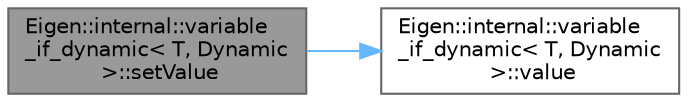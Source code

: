 digraph "Eigen::internal::variable_if_dynamic&lt; T, Dynamic &gt;::setValue"
{
 // LATEX_PDF_SIZE
  bgcolor="transparent";
  edge [fontname=Helvetica,fontsize=10,labelfontname=Helvetica,labelfontsize=10];
  node [fontname=Helvetica,fontsize=10,shape=box,height=0.2,width=0.4];
  rankdir="LR";
  Node1 [id="Node000001",label="Eigen::internal::variable\l_if_dynamic\< T, Dynamic\l \>::setValue",height=0.2,width=0.4,color="gray40", fillcolor="grey60", style="filled", fontcolor="black",tooltip=" "];
  Node1 -> Node2 [id="edge1_Node000001_Node000002",color="steelblue1",style="solid",tooltip=" "];
  Node2 [id="Node000002",label="Eigen::internal::variable\l_if_dynamic\< T, Dynamic\l \>::value",height=0.2,width=0.4,color="grey40", fillcolor="white", style="filled",URL="$class_eigen_1_1internal_1_1variable__if__dynamic_3_01_t_00_01_dynamic_01_4.html#a888489cd207291bb18a71545f94a7529",tooltip=" "];
}
